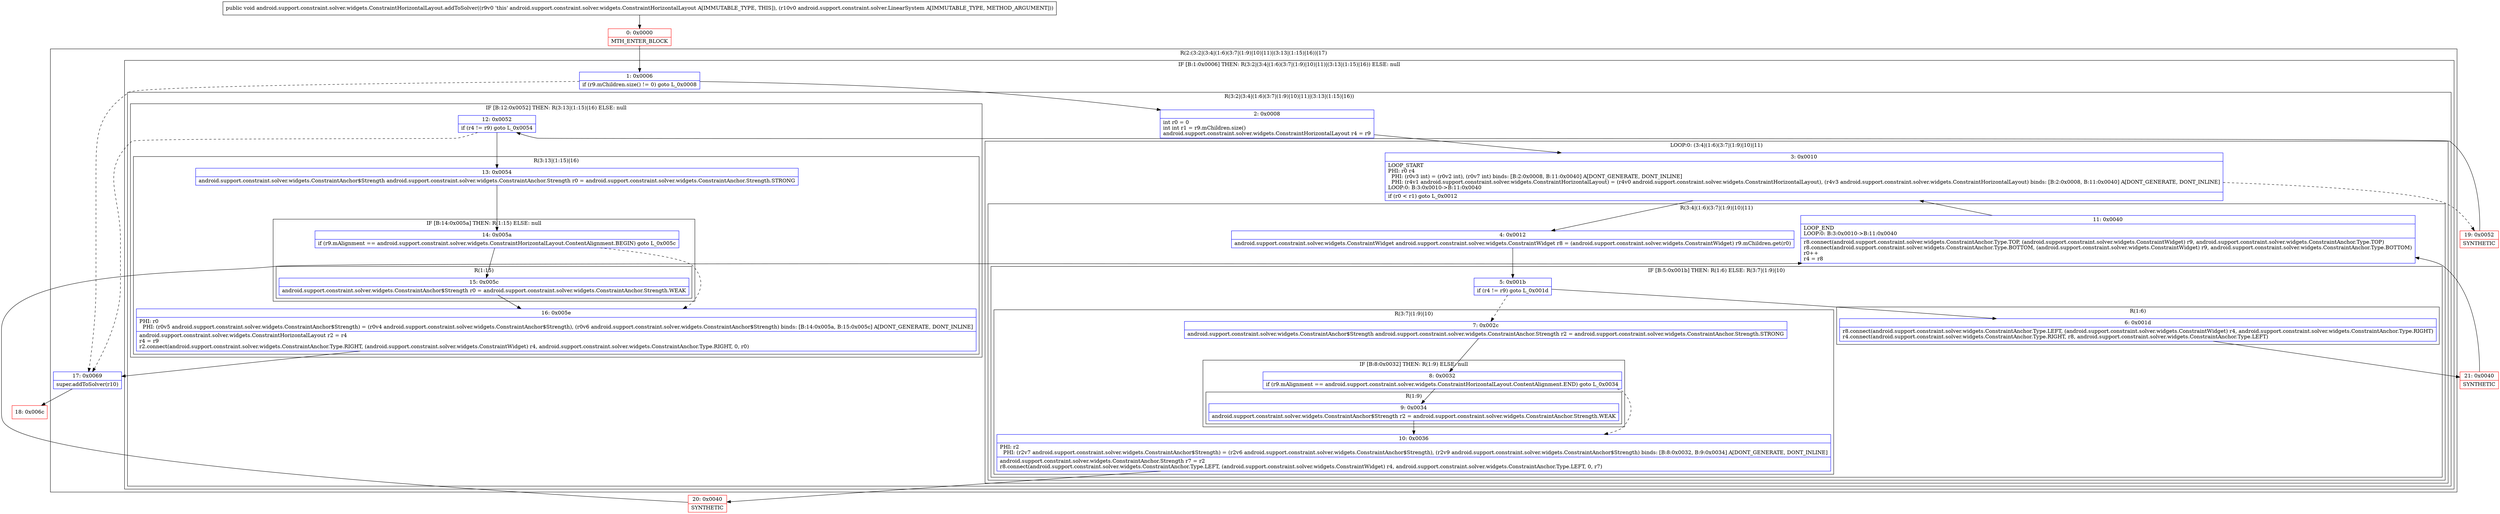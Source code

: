 digraph "CFG forandroid.support.constraint.solver.widgets.ConstraintHorizontalLayout.addToSolver(Landroid\/support\/constraint\/solver\/LinearSystem;)V" {
subgraph cluster_Region_49737306 {
label = "R(2:(3:2|(3:4|(1:6)(3:7|(1:9)|10)|11)|(3:13|(1:15)|16))|17)";
node [shape=record,color=blue];
subgraph cluster_IfRegion_954264671 {
label = "IF [B:1:0x0006] THEN: R(3:2|(3:4|(1:6)(3:7|(1:9)|10)|11)|(3:13|(1:15)|16)) ELSE: null";
node [shape=record,color=blue];
Node_1 [shape=record,label="{1\:\ 0x0006|if (r9.mChildren.size() != 0) goto L_0x0008\l}"];
subgraph cluster_Region_932496991 {
label = "R(3:2|(3:4|(1:6)(3:7|(1:9)|10)|11)|(3:13|(1:15)|16))";
node [shape=record,color=blue];
Node_2 [shape=record,label="{2\:\ 0x0008|int r0 = 0\lint int r1 = r9.mChildren.size()\landroid.support.constraint.solver.widgets.ConstraintHorizontalLayout r4 = r9\l}"];
subgraph cluster_LoopRegion_1983320878 {
label = "LOOP:0: (3:4|(1:6)(3:7|(1:9)|10)|11)";
node [shape=record,color=blue];
Node_3 [shape=record,label="{3\:\ 0x0010|LOOP_START\lPHI: r0 r4 \l  PHI: (r0v3 int) = (r0v2 int), (r0v7 int) binds: [B:2:0x0008, B:11:0x0040] A[DONT_GENERATE, DONT_INLINE]\l  PHI: (r4v1 android.support.constraint.solver.widgets.ConstraintHorizontalLayout) = (r4v0 android.support.constraint.solver.widgets.ConstraintHorizontalLayout), (r4v3 android.support.constraint.solver.widgets.ConstraintHorizontalLayout) binds: [B:2:0x0008, B:11:0x0040] A[DONT_GENERATE, DONT_INLINE]\lLOOP:0: B:3:0x0010\-\>B:11:0x0040\l|if (r0 \< r1) goto L_0x0012\l}"];
subgraph cluster_Region_1486675675 {
label = "R(3:4|(1:6)(3:7|(1:9)|10)|11)";
node [shape=record,color=blue];
Node_4 [shape=record,label="{4\:\ 0x0012|android.support.constraint.solver.widgets.ConstraintWidget android.support.constraint.solver.widgets.ConstraintWidget r8 = (android.support.constraint.solver.widgets.ConstraintWidget) r9.mChildren.get(r0)\l}"];
subgraph cluster_IfRegion_204326880 {
label = "IF [B:5:0x001b] THEN: R(1:6) ELSE: R(3:7|(1:9)|10)";
node [shape=record,color=blue];
Node_5 [shape=record,label="{5\:\ 0x001b|if (r4 != r9) goto L_0x001d\l}"];
subgraph cluster_Region_488267268 {
label = "R(1:6)";
node [shape=record,color=blue];
Node_6 [shape=record,label="{6\:\ 0x001d|r8.connect(android.support.constraint.solver.widgets.ConstraintAnchor.Type.LEFT, (android.support.constraint.solver.widgets.ConstraintWidget) r4, android.support.constraint.solver.widgets.ConstraintAnchor.Type.RIGHT)\lr4.connect(android.support.constraint.solver.widgets.ConstraintAnchor.Type.RIGHT, r8, android.support.constraint.solver.widgets.ConstraintAnchor.Type.LEFT)\l}"];
}
subgraph cluster_Region_600711546 {
label = "R(3:7|(1:9)|10)";
node [shape=record,color=blue];
Node_7 [shape=record,label="{7\:\ 0x002c|android.support.constraint.solver.widgets.ConstraintAnchor$Strength android.support.constraint.solver.widgets.ConstraintAnchor.Strength r2 = android.support.constraint.solver.widgets.ConstraintAnchor.Strength.STRONG\l}"];
subgraph cluster_IfRegion_1338280452 {
label = "IF [B:8:0x0032] THEN: R(1:9) ELSE: null";
node [shape=record,color=blue];
Node_8 [shape=record,label="{8\:\ 0x0032|if (r9.mAlignment == android.support.constraint.solver.widgets.ConstraintHorizontalLayout.ContentAlignment.END) goto L_0x0034\l}"];
subgraph cluster_Region_309107145 {
label = "R(1:9)";
node [shape=record,color=blue];
Node_9 [shape=record,label="{9\:\ 0x0034|android.support.constraint.solver.widgets.ConstraintAnchor$Strength r2 = android.support.constraint.solver.widgets.ConstraintAnchor.Strength.WEAK\l}"];
}
}
Node_10 [shape=record,label="{10\:\ 0x0036|PHI: r2 \l  PHI: (r2v7 android.support.constraint.solver.widgets.ConstraintAnchor$Strength) = (r2v6 android.support.constraint.solver.widgets.ConstraintAnchor$Strength), (r2v9 android.support.constraint.solver.widgets.ConstraintAnchor$Strength) binds: [B:8:0x0032, B:9:0x0034] A[DONT_GENERATE, DONT_INLINE]\l|android.support.constraint.solver.widgets.ConstraintAnchor.Strength r7 = r2\lr8.connect(android.support.constraint.solver.widgets.ConstraintAnchor.Type.LEFT, (android.support.constraint.solver.widgets.ConstraintWidget) r4, android.support.constraint.solver.widgets.ConstraintAnchor.Type.LEFT, 0, r7)\l}"];
}
}
Node_11 [shape=record,label="{11\:\ 0x0040|LOOP_END\lLOOP:0: B:3:0x0010\-\>B:11:0x0040\l|r8.connect(android.support.constraint.solver.widgets.ConstraintAnchor.Type.TOP, (android.support.constraint.solver.widgets.ConstraintWidget) r9, android.support.constraint.solver.widgets.ConstraintAnchor.Type.TOP)\lr8.connect(android.support.constraint.solver.widgets.ConstraintAnchor.Type.BOTTOM, (android.support.constraint.solver.widgets.ConstraintWidget) r9, android.support.constraint.solver.widgets.ConstraintAnchor.Type.BOTTOM)\lr0++\lr4 = r8\l}"];
}
}
subgraph cluster_IfRegion_1831790670 {
label = "IF [B:12:0x0052] THEN: R(3:13|(1:15)|16) ELSE: null";
node [shape=record,color=blue];
Node_12 [shape=record,label="{12\:\ 0x0052|if (r4 != r9) goto L_0x0054\l}"];
subgraph cluster_Region_257831116 {
label = "R(3:13|(1:15)|16)";
node [shape=record,color=blue];
Node_13 [shape=record,label="{13\:\ 0x0054|android.support.constraint.solver.widgets.ConstraintAnchor$Strength android.support.constraint.solver.widgets.ConstraintAnchor.Strength r0 = android.support.constraint.solver.widgets.ConstraintAnchor.Strength.STRONG\l}"];
subgraph cluster_IfRegion_394606203 {
label = "IF [B:14:0x005a] THEN: R(1:15) ELSE: null";
node [shape=record,color=blue];
Node_14 [shape=record,label="{14\:\ 0x005a|if (r9.mAlignment == android.support.constraint.solver.widgets.ConstraintHorizontalLayout.ContentAlignment.BEGIN) goto L_0x005c\l}"];
subgraph cluster_Region_1090233693 {
label = "R(1:15)";
node [shape=record,color=blue];
Node_15 [shape=record,label="{15\:\ 0x005c|android.support.constraint.solver.widgets.ConstraintAnchor$Strength r0 = android.support.constraint.solver.widgets.ConstraintAnchor.Strength.WEAK\l}"];
}
}
Node_16 [shape=record,label="{16\:\ 0x005e|PHI: r0 \l  PHI: (r0v5 android.support.constraint.solver.widgets.ConstraintAnchor$Strength) = (r0v4 android.support.constraint.solver.widgets.ConstraintAnchor$Strength), (r0v6 android.support.constraint.solver.widgets.ConstraintAnchor$Strength) binds: [B:14:0x005a, B:15:0x005c] A[DONT_GENERATE, DONT_INLINE]\l|android.support.constraint.solver.widgets.ConstraintHorizontalLayout r2 = r4\lr4 = r9\lr2.connect(android.support.constraint.solver.widgets.ConstraintAnchor.Type.RIGHT, (android.support.constraint.solver.widgets.ConstraintWidget) r4, android.support.constraint.solver.widgets.ConstraintAnchor.Type.RIGHT, 0, r0)\l}"];
}
}
}
}
Node_17 [shape=record,label="{17\:\ 0x0069|super.addToSolver(r10)\l}"];
}
Node_0 [shape=record,color=red,label="{0\:\ 0x0000|MTH_ENTER_BLOCK\l}"];
Node_18 [shape=record,color=red,label="{18\:\ 0x006c}"];
Node_19 [shape=record,color=red,label="{19\:\ 0x0052|SYNTHETIC\l}"];
Node_20 [shape=record,color=red,label="{20\:\ 0x0040|SYNTHETIC\l}"];
Node_21 [shape=record,color=red,label="{21\:\ 0x0040|SYNTHETIC\l}"];
MethodNode[shape=record,label="{public void android.support.constraint.solver.widgets.ConstraintHorizontalLayout.addToSolver((r9v0 'this' android.support.constraint.solver.widgets.ConstraintHorizontalLayout A[IMMUTABLE_TYPE, THIS]), (r10v0 android.support.constraint.solver.LinearSystem A[IMMUTABLE_TYPE, METHOD_ARGUMENT])) }"];
MethodNode -> Node_0;
Node_1 -> Node_2;
Node_1 -> Node_17[style=dashed];
Node_2 -> Node_3;
Node_3 -> Node_4;
Node_3 -> Node_19[style=dashed];
Node_4 -> Node_5;
Node_5 -> Node_6;
Node_5 -> Node_7[style=dashed];
Node_6 -> Node_21;
Node_7 -> Node_8;
Node_8 -> Node_9;
Node_8 -> Node_10[style=dashed];
Node_9 -> Node_10;
Node_10 -> Node_20;
Node_11 -> Node_3;
Node_12 -> Node_13;
Node_12 -> Node_17[style=dashed];
Node_13 -> Node_14;
Node_14 -> Node_15;
Node_14 -> Node_16[style=dashed];
Node_15 -> Node_16;
Node_16 -> Node_17;
Node_17 -> Node_18;
Node_0 -> Node_1;
Node_19 -> Node_12;
Node_20 -> Node_11;
Node_21 -> Node_11;
}

